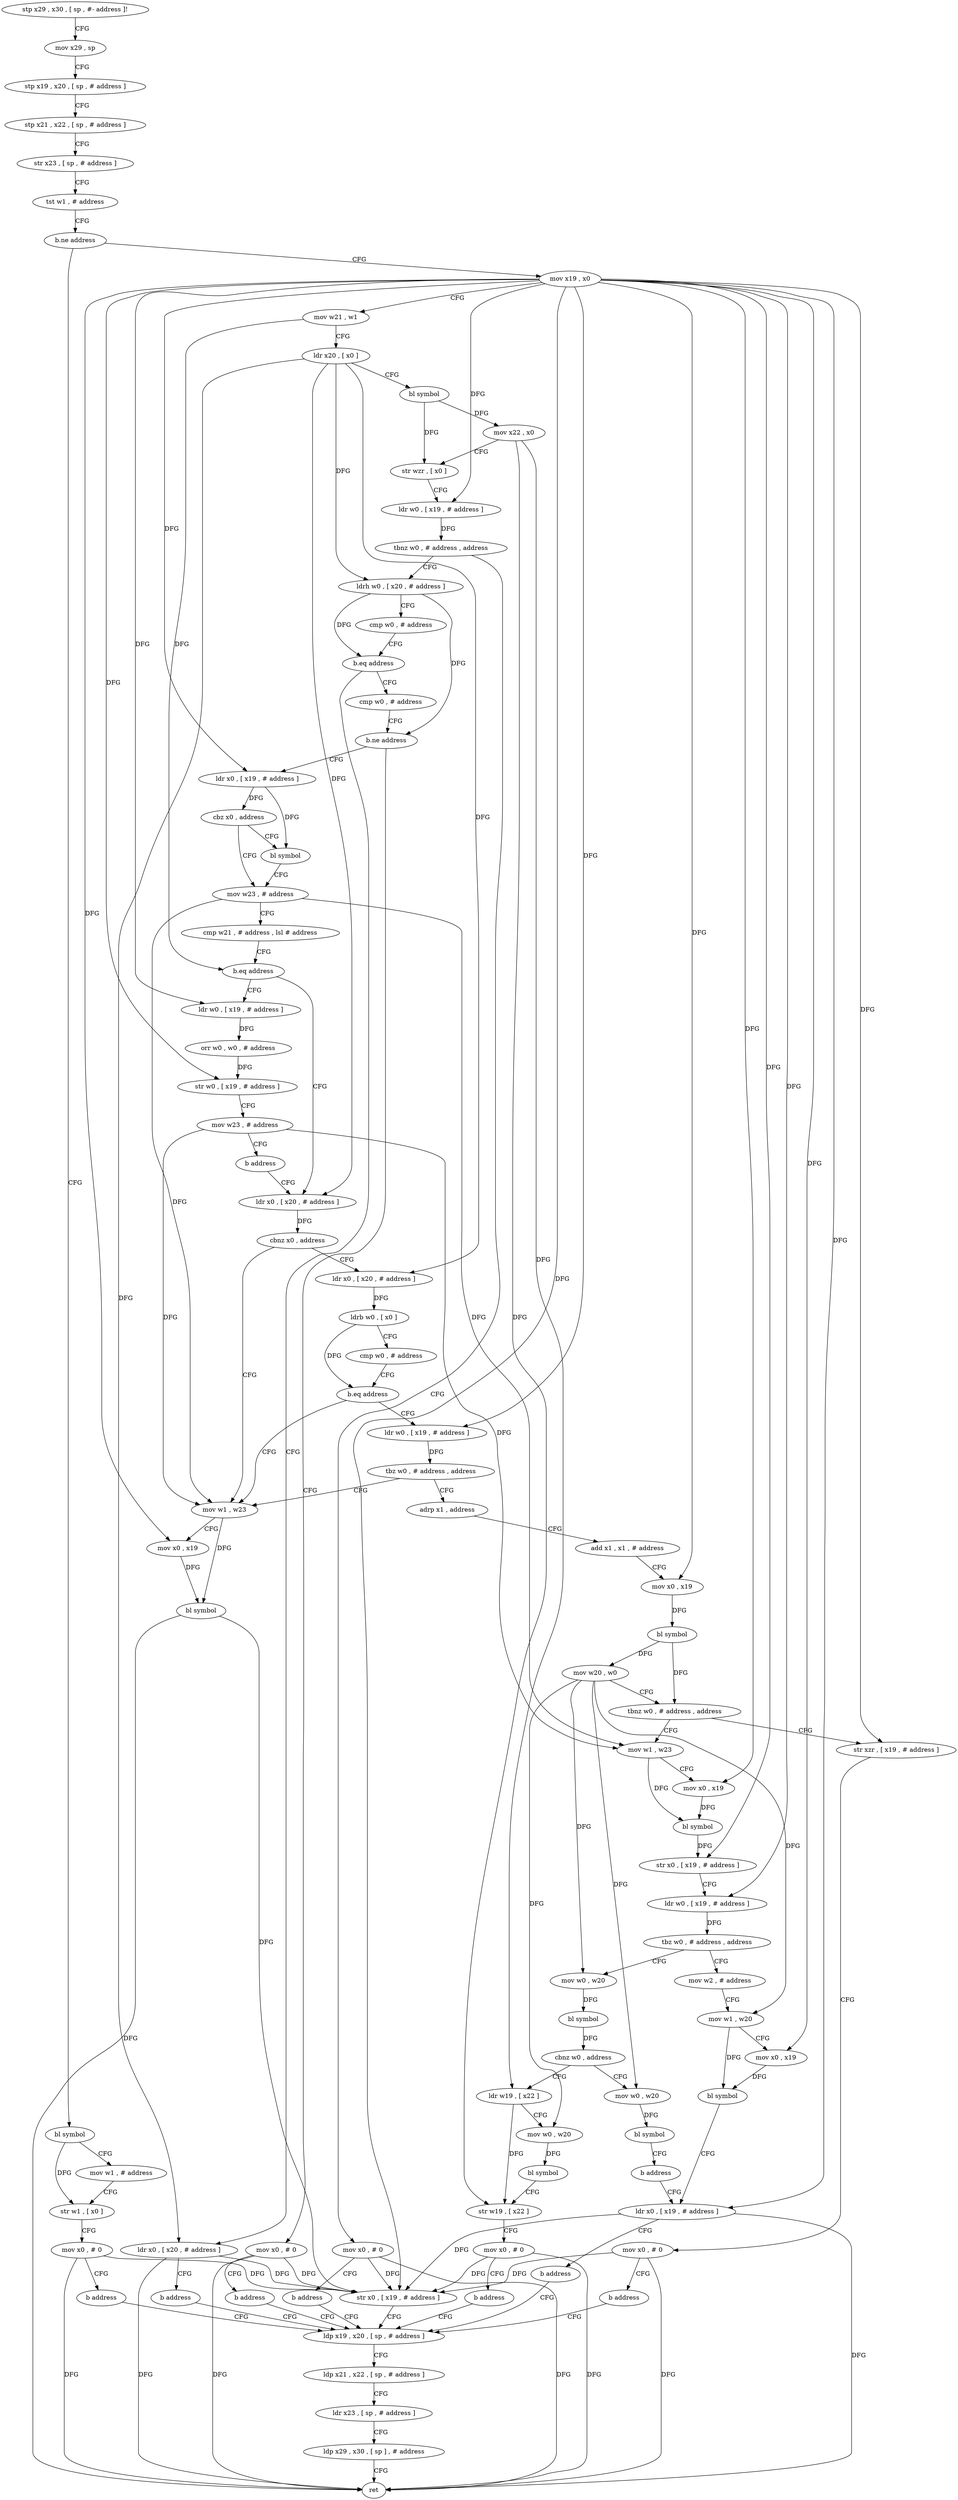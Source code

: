 digraph "func" {
"4280144" [label = "stp x29 , x30 , [ sp , #- address ]!" ]
"4280148" [label = "mov x29 , sp" ]
"4280152" [label = "stp x19 , x20 , [ sp , # address ]" ]
"4280156" [label = "stp x21 , x22 , [ sp , # address ]" ]
"4280160" [label = "str x23 , [ sp , # address ]" ]
"4280164" [label = "tst w1 , # address" ]
"4280168" [label = "b.ne address" ]
"4280316" [label = "bl symbol" ]
"4280172" [label = "mov x19 , x0" ]
"4280320" [label = "mov w1 , # address" ]
"4280324" [label = "str w1 , [ x0 ]" ]
"4280328" [label = "mov x0 , # 0" ]
"4280332" [label = "b address" ]
"4280296" [label = "ldp x19 , x20 , [ sp , # address ]" ]
"4280176" [label = "mov w21 , w1" ]
"4280180" [label = "ldr x20 , [ x0 ]" ]
"4280184" [label = "bl symbol" ]
"4280188" [label = "mov x22 , x0" ]
"4280192" [label = "str wzr , [ x0 ]" ]
"4280196" [label = "ldr w0 , [ x19 , # address ]" ]
"4280200" [label = "tbnz w0 , # address , address" ]
"4280496" [label = "mov x0 , # 0" ]
"4280204" [label = "ldrh w0 , [ x20 , # address ]" ]
"4280300" [label = "ldp x21 , x22 , [ sp , # address ]" ]
"4280304" [label = "ldr x23 , [ sp , # address ]" ]
"4280308" [label = "ldp x29 , x30 , [ sp ] , # address" ]
"4280312" [label = "ret" ]
"4280500" [label = "b address" ]
"4280208" [label = "cmp w0 , # address" ]
"4280212" [label = "b.eq address" ]
"4280336" [label = "ldr x0 , [ x20 , # address ]" ]
"4280216" [label = "cmp w0 , # address" ]
"4280340" [label = "b address" ]
"4280220" [label = "b.ne address" ]
"4280504" [label = "mov x0 , # 0" ]
"4280224" [label = "ldr x0 , [ x19 , # address ]" ]
"4280508" [label = "b address" ]
"4280228" [label = "cbz x0 , address" ]
"4280236" [label = "mov w23 , # address" ]
"4280232" [label = "bl symbol" ]
"4280240" [label = "cmp w21 , # address , lsl # address" ]
"4280244" [label = "b.eq address" ]
"4280344" [label = "ldr w0 , [ x19 , # address ]" ]
"4280248" [label = "ldr x0 , [ x20 , # address ]" ]
"4280348" [label = "orr w0 , w0 , # address" ]
"4280352" [label = "str w0 , [ x19 , # address ]" ]
"4280356" [label = "mov w23 , # address" ]
"4280360" [label = "b address" ]
"4280252" [label = "cbnz x0 , address" ]
"4280280" [label = "mov w1 , w23" ]
"4280256" [label = "ldr x0 , [ x20 , # address ]" ]
"4280284" [label = "mov x0 , x19" ]
"4280288" [label = "bl symbol" ]
"4280292" [label = "str x0 , [ x19 , # address ]" ]
"4280260" [label = "ldrb w0 , [ x0 ]" ]
"4280264" [label = "cmp w0 , # address" ]
"4280268" [label = "b.eq address" ]
"4280272" [label = "ldr w0 , [ x19 , # address ]" ]
"4280276" [label = "tbz w0 , # address , address" ]
"4280364" [label = "adrp x1 , address" ]
"4280368" [label = "add x1 , x1 , # address" ]
"4280372" [label = "mov x0 , x19" ]
"4280376" [label = "bl symbol" ]
"4280380" [label = "mov w20 , w0" ]
"4280384" [label = "tbnz w0 , # address , address" ]
"4280436" [label = "str xzr , [ x19 , # address ]" ]
"4280388" [label = "mov w1 , w23" ]
"4280440" [label = "mov x0 , # 0" ]
"4280444" [label = "b address" ]
"4280392" [label = "mov x0 , x19" ]
"4280396" [label = "bl symbol" ]
"4280400" [label = "str x0 , [ x19 , # address ]" ]
"4280404" [label = "ldr w0 , [ x19 , # address ]" ]
"4280408" [label = "tbz w0 , # address , address" ]
"4280448" [label = "mov w0 , w20" ]
"4280412" [label = "mov w2 , # address" ]
"4280452" [label = "bl symbol" ]
"4280456" [label = "cbnz w0 , address" ]
"4280472" [label = "ldr w19 , [ x22 ]" ]
"4280460" [label = "mov w0 , w20" ]
"4280416" [label = "mov w1 , w20" ]
"4280420" [label = "mov x0 , x19" ]
"4280424" [label = "bl symbol" ]
"4280428" [label = "ldr x0 , [ x19 , # address ]" ]
"4280476" [label = "mov w0 , w20" ]
"4280480" [label = "bl symbol" ]
"4280484" [label = "str w19 , [ x22 ]" ]
"4280488" [label = "mov x0 , # 0" ]
"4280492" [label = "b address" ]
"4280464" [label = "bl symbol" ]
"4280468" [label = "b address" ]
"4280432" [label = "b address" ]
"4280144" -> "4280148" [ label = "CFG" ]
"4280148" -> "4280152" [ label = "CFG" ]
"4280152" -> "4280156" [ label = "CFG" ]
"4280156" -> "4280160" [ label = "CFG" ]
"4280160" -> "4280164" [ label = "CFG" ]
"4280164" -> "4280168" [ label = "CFG" ]
"4280168" -> "4280316" [ label = "CFG" ]
"4280168" -> "4280172" [ label = "CFG" ]
"4280316" -> "4280320" [ label = "CFG" ]
"4280316" -> "4280324" [ label = "DFG" ]
"4280172" -> "4280176" [ label = "CFG" ]
"4280172" -> "4280196" [ label = "DFG" ]
"4280172" -> "4280224" [ label = "DFG" ]
"4280172" -> "4280344" [ label = "DFG" ]
"4280172" -> "4280352" [ label = "DFG" ]
"4280172" -> "4280284" [ label = "DFG" ]
"4280172" -> "4280292" [ label = "DFG" ]
"4280172" -> "4280272" [ label = "DFG" ]
"4280172" -> "4280372" [ label = "DFG" ]
"4280172" -> "4280436" [ label = "DFG" ]
"4280172" -> "4280392" [ label = "DFG" ]
"4280172" -> "4280400" [ label = "DFG" ]
"4280172" -> "4280404" [ label = "DFG" ]
"4280172" -> "4280420" [ label = "DFG" ]
"4280172" -> "4280428" [ label = "DFG" ]
"4280320" -> "4280324" [ label = "CFG" ]
"4280324" -> "4280328" [ label = "CFG" ]
"4280328" -> "4280332" [ label = "CFG" ]
"4280328" -> "4280312" [ label = "DFG" ]
"4280328" -> "4280292" [ label = "DFG" ]
"4280332" -> "4280296" [ label = "CFG" ]
"4280296" -> "4280300" [ label = "CFG" ]
"4280176" -> "4280180" [ label = "CFG" ]
"4280176" -> "4280244" [ label = "DFG" ]
"4280180" -> "4280184" [ label = "CFG" ]
"4280180" -> "4280204" [ label = "DFG" ]
"4280180" -> "4280336" [ label = "DFG" ]
"4280180" -> "4280248" [ label = "DFG" ]
"4280180" -> "4280256" [ label = "DFG" ]
"4280184" -> "4280188" [ label = "DFG" ]
"4280184" -> "4280192" [ label = "DFG" ]
"4280188" -> "4280192" [ label = "CFG" ]
"4280188" -> "4280472" [ label = "DFG" ]
"4280188" -> "4280484" [ label = "DFG" ]
"4280192" -> "4280196" [ label = "CFG" ]
"4280196" -> "4280200" [ label = "DFG" ]
"4280200" -> "4280496" [ label = "CFG" ]
"4280200" -> "4280204" [ label = "CFG" ]
"4280496" -> "4280500" [ label = "CFG" ]
"4280496" -> "4280312" [ label = "DFG" ]
"4280496" -> "4280292" [ label = "DFG" ]
"4280204" -> "4280208" [ label = "CFG" ]
"4280204" -> "4280212" [ label = "DFG" ]
"4280204" -> "4280220" [ label = "DFG" ]
"4280300" -> "4280304" [ label = "CFG" ]
"4280304" -> "4280308" [ label = "CFG" ]
"4280308" -> "4280312" [ label = "CFG" ]
"4280500" -> "4280296" [ label = "CFG" ]
"4280208" -> "4280212" [ label = "CFG" ]
"4280212" -> "4280336" [ label = "CFG" ]
"4280212" -> "4280216" [ label = "CFG" ]
"4280336" -> "4280340" [ label = "CFG" ]
"4280336" -> "4280312" [ label = "DFG" ]
"4280336" -> "4280292" [ label = "DFG" ]
"4280216" -> "4280220" [ label = "CFG" ]
"4280340" -> "4280296" [ label = "CFG" ]
"4280220" -> "4280504" [ label = "CFG" ]
"4280220" -> "4280224" [ label = "CFG" ]
"4280504" -> "4280508" [ label = "CFG" ]
"4280504" -> "4280312" [ label = "DFG" ]
"4280504" -> "4280292" [ label = "DFG" ]
"4280224" -> "4280228" [ label = "DFG" ]
"4280224" -> "4280232" [ label = "DFG" ]
"4280508" -> "4280296" [ label = "CFG" ]
"4280228" -> "4280236" [ label = "CFG" ]
"4280228" -> "4280232" [ label = "CFG" ]
"4280236" -> "4280240" [ label = "CFG" ]
"4280236" -> "4280280" [ label = "DFG" ]
"4280236" -> "4280388" [ label = "DFG" ]
"4280232" -> "4280236" [ label = "CFG" ]
"4280240" -> "4280244" [ label = "CFG" ]
"4280244" -> "4280344" [ label = "CFG" ]
"4280244" -> "4280248" [ label = "CFG" ]
"4280344" -> "4280348" [ label = "DFG" ]
"4280248" -> "4280252" [ label = "DFG" ]
"4280348" -> "4280352" [ label = "DFG" ]
"4280352" -> "4280356" [ label = "CFG" ]
"4280356" -> "4280360" [ label = "CFG" ]
"4280356" -> "4280280" [ label = "DFG" ]
"4280356" -> "4280388" [ label = "DFG" ]
"4280360" -> "4280248" [ label = "CFG" ]
"4280252" -> "4280280" [ label = "CFG" ]
"4280252" -> "4280256" [ label = "CFG" ]
"4280280" -> "4280284" [ label = "CFG" ]
"4280280" -> "4280288" [ label = "DFG" ]
"4280256" -> "4280260" [ label = "DFG" ]
"4280284" -> "4280288" [ label = "DFG" ]
"4280288" -> "4280292" [ label = "DFG" ]
"4280288" -> "4280312" [ label = "DFG" ]
"4280292" -> "4280296" [ label = "CFG" ]
"4280260" -> "4280264" [ label = "CFG" ]
"4280260" -> "4280268" [ label = "DFG" ]
"4280264" -> "4280268" [ label = "CFG" ]
"4280268" -> "4280280" [ label = "CFG" ]
"4280268" -> "4280272" [ label = "CFG" ]
"4280272" -> "4280276" [ label = "DFG" ]
"4280276" -> "4280364" [ label = "CFG" ]
"4280276" -> "4280280" [ label = "CFG" ]
"4280364" -> "4280368" [ label = "CFG" ]
"4280368" -> "4280372" [ label = "CFG" ]
"4280372" -> "4280376" [ label = "DFG" ]
"4280376" -> "4280380" [ label = "DFG" ]
"4280376" -> "4280384" [ label = "DFG" ]
"4280380" -> "4280384" [ label = "CFG" ]
"4280380" -> "4280448" [ label = "DFG" ]
"4280380" -> "4280416" [ label = "DFG" ]
"4280380" -> "4280476" [ label = "DFG" ]
"4280380" -> "4280460" [ label = "DFG" ]
"4280384" -> "4280436" [ label = "CFG" ]
"4280384" -> "4280388" [ label = "CFG" ]
"4280436" -> "4280440" [ label = "CFG" ]
"4280388" -> "4280392" [ label = "CFG" ]
"4280388" -> "4280396" [ label = "DFG" ]
"4280440" -> "4280444" [ label = "CFG" ]
"4280440" -> "4280292" [ label = "DFG" ]
"4280440" -> "4280312" [ label = "DFG" ]
"4280444" -> "4280296" [ label = "CFG" ]
"4280392" -> "4280396" [ label = "DFG" ]
"4280396" -> "4280400" [ label = "DFG" ]
"4280400" -> "4280404" [ label = "CFG" ]
"4280404" -> "4280408" [ label = "DFG" ]
"4280408" -> "4280448" [ label = "CFG" ]
"4280408" -> "4280412" [ label = "CFG" ]
"4280448" -> "4280452" [ label = "DFG" ]
"4280412" -> "4280416" [ label = "CFG" ]
"4280452" -> "4280456" [ label = "DFG" ]
"4280456" -> "4280472" [ label = "CFG" ]
"4280456" -> "4280460" [ label = "CFG" ]
"4280472" -> "4280476" [ label = "CFG" ]
"4280472" -> "4280484" [ label = "DFG" ]
"4280460" -> "4280464" [ label = "DFG" ]
"4280416" -> "4280420" [ label = "CFG" ]
"4280416" -> "4280424" [ label = "DFG" ]
"4280420" -> "4280424" [ label = "DFG" ]
"4280424" -> "4280428" [ label = "CFG" ]
"4280428" -> "4280432" [ label = "CFG" ]
"4280428" -> "4280292" [ label = "DFG" ]
"4280428" -> "4280312" [ label = "DFG" ]
"4280476" -> "4280480" [ label = "DFG" ]
"4280480" -> "4280484" [ label = "CFG" ]
"4280484" -> "4280488" [ label = "CFG" ]
"4280488" -> "4280492" [ label = "CFG" ]
"4280488" -> "4280292" [ label = "DFG" ]
"4280488" -> "4280312" [ label = "DFG" ]
"4280492" -> "4280296" [ label = "CFG" ]
"4280464" -> "4280468" [ label = "CFG" ]
"4280468" -> "4280428" [ label = "CFG" ]
"4280432" -> "4280296" [ label = "CFG" ]
}
